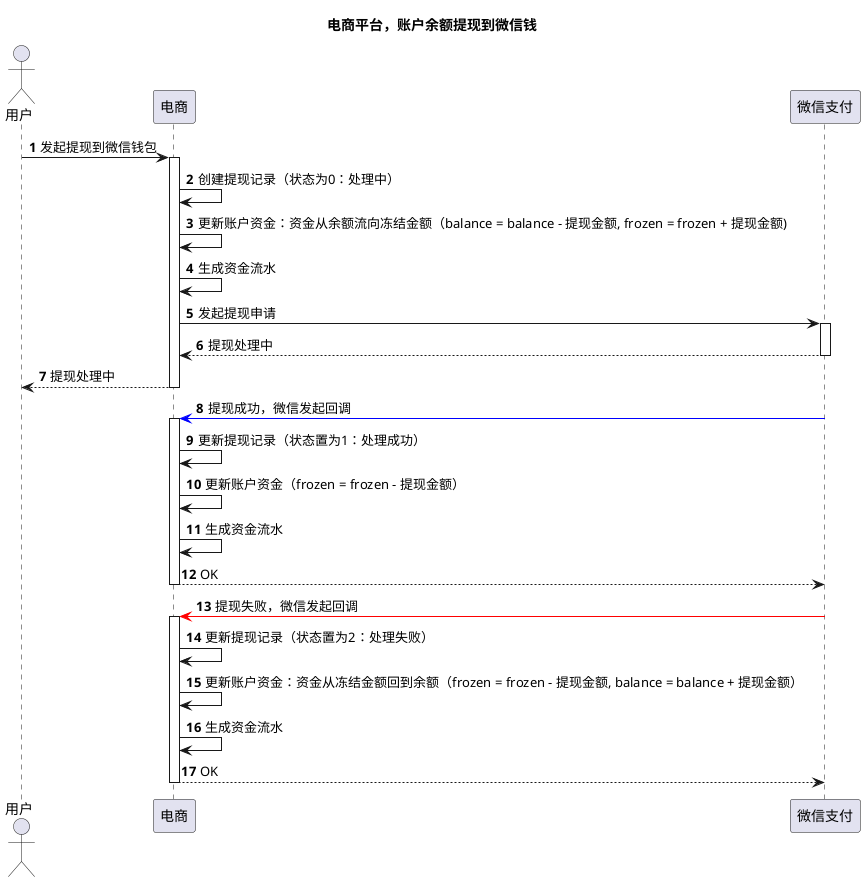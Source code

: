 @startuml
title 电商平台，账户余额提现到微信钱
actor 用户 as A
participant 电商 as B
participant 微信支付 as C

autonumber
A -> B: 发起提现到微信钱包
activate B
B -> B: 创建提现记录（状态为0：处理中）
B -> B: 更新账户资金：资金从余额流向冻结金额（balance = balance - 提现金额, frozen = frozen + 提现金额)
B -> B: 生成资金流水
B -> C: 发起提现申请
activate C
C --> B: 提现处理中
deactivate C
B --> A: 提现处理中
deactivate B



C -[#blue]> B: 提现成功，微信发起回调
activate B
B -> B: 更新提现记录（状态置为1：处理成功）
B -> B: 更新账户资金（frozen = frozen - 提现金额）
B -> B: 生成资金流水
B --> C: OK
deactivate B



C -[#red]> B: 提现失败，微信发起回调
activate B
B -> B: 更新提现记录（状态置为2：处理失败）
B -> B: 更新账户资金：资金从冻结金额回到余额（frozen = frozen - 提现金额, balance = balance + 提现金额）
B -> B: 生成资金流水
B --> C: OK
deactivate B
@enduml